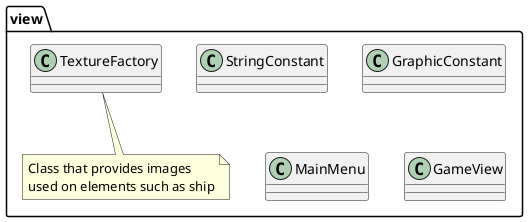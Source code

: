 @startuml

package view{

    class StringConstant{

    }

    class GraphicConstant{

    }

    class TextureFactory{

    }
    note bottom: Class that provides images\nused on elements such as ship

    class MainMenu{

    }

    class GameView{

    }

}

@enduml